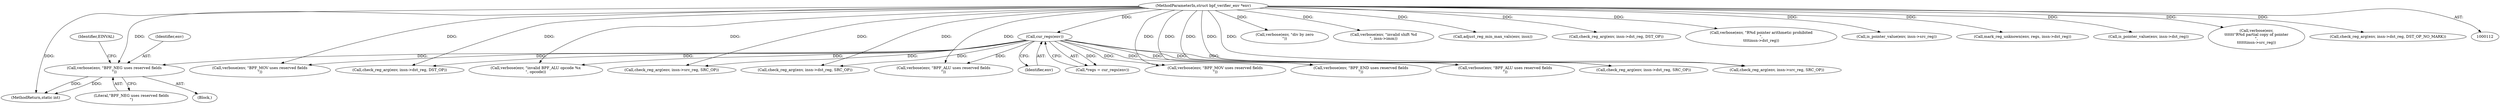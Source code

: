 digraph "0_linux_95a762e2c8c942780948091f8f2a4f32fce1ac6f@pointer" {
"1000169" [label="(Call,verbose(env, \"BPF_NEG uses reserved fields\n\"))"];
"1000119" [label="(Call,cur_regs(env))"];
"1000113" [label="(MethodParameterIn,struct bpf_verifier_env *env)"];
"1000552" [label="(Call,verbose(env, \"div by zero\n\"))"];
"1000603" [label="(Call,verbose(env, \"invalid shift %d\n\", insn->imm))"];
"1000625" [label="(Call,adjust_reg_min_max_vals(env, insn))"];
"1000117" [label="(Call,*regs = cur_regs(env))"];
"1000321" [label="(Call,verbose(env, \"BPF_MOV uses reserved fields\n\"))"];
"1000251" [label="(Call,check_reg_arg(env, insn->dst_reg, DST_OP))"];
"1000329" [label="(Call,check_reg_arg(env, insn->dst_reg, DST_OP))"];
"1000168" [label="(Block,)"];
"1000240" [label="(Call,verbose(env, \"R%d pointer arithmetic prohibited\n\",\n\t\t\t\tinsn->dst_reg))"];
"1000171" [label="(Literal,\"BPF_NEG uses reserved fields\n\")"];
"1000113" [label="(MethodParameterIn,struct bpf_verifier_env *env)"];
"1000449" [label="(Call,verbose(env, \"invalid BPF_ALU opcode %x\n\", opcode))"];
"1000288" [label="(Call,verbose(env, \"BPF_MOV uses reserved fields\n\"))"];
"1000169" [label="(Call,verbose(env, \"BPF_NEG uses reserved fields\n\"))"];
"1000170" [label="(Identifier,env)"];
"1000119" [label="(Call,cur_regs(env))"];
"1000120" [label="(Identifier,env)"];
"1000479" [label="(Call,verbose(env, \"BPF_ALU uses reserved fields\n\"))"];
"1000174" [label="(Identifier,EINVAL)"];
"1000296" [label="(Call,check_reg_arg(env, insn->src_reg, SRC_OP))"];
"1000487" [label="(Call,check_reg_arg(env, insn->src_reg, SRC_OP))"];
"1000223" [label="(Call,check_reg_arg(env, insn->dst_reg, SRC_OP))"];
"1000215" [label="(Call,verbose(env, \"BPF_END uses reserved fields\n\"))"];
"1000378" [label="(Call,is_pointer_value(env, insn->src_reg))"];
"1000630" [label="(MethodReturn,static int)"];
"1000393" [label="(Call,mark_reg_unknown(env, regs, insn->dst_reg))"];
"1000512" [label="(Call,verbose(env, \"BPF_ALU uses reserved fields\n\"))"];
"1000520" [label="(Call,check_reg_arg(env, insn->dst_reg, SRC_OP))"];
"1000234" [label="(Call,is_pointer_value(env, insn->dst_reg))"];
"1000384" [label="(Call,verbose(env,\n\t\t\t\t\t\t\"R%d partial copy of pointer\n\",\n\t\t\t\t\t\tinsn->src_reg))"];
"1000614" [label="(Call,check_reg_arg(env, insn->dst_reg, DST_OP_NO_MARK))"];
"1000169" -> "1000168"  [label="AST: "];
"1000169" -> "1000171"  [label="CFG: "];
"1000170" -> "1000169"  [label="AST: "];
"1000171" -> "1000169"  [label="AST: "];
"1000174" -> "1000169"  [label="CFG: "];
"1000169" -> "1000630"  [label="DDG: "];
"1000169" -> "1000630"  [label="DDG: "];
"1000119" -> "1000169"  [label="DDG: "];
"1000113" -> "1000169"  [label="DDG: "];
"1000119" -> "1000117"  [label="AST: "];
"1000119" -> "1000120"  [label="CFG: "];
"1000120" -> "1000119"  [label="AST: "];
"1000117" -> "1000119"  [label="CFG: "];
"1000119" -> "1000117"  [label="DDG: "];
"1000113" -> "1000119"  [label="DDG: "];
"1000119" -> "1000215"  [label="DDG: "];
"1000119" -> "1000223"  [label="DDG: "];
"1000119" -> "1000288"  [label="DDG: "];
"1000119" -> "1000296"  [label="DDG: "];
"1000119" -> "1000321"  [label="DDG: "];
"1000119" -> "1000329"  [label="DDG: "];
"1000119" -> "1000449"  [label="DDG: "];
"1000119" -> "1000479"  [label="DDG: "];
"1000119" -> "1000487"  [label="DDG: "];
"1000119" -> "1000512"  [label="DDG: "];
"1000119" -> "1000520"  [label="DDG: "];
"1000113" -> "1000112"  [label="AST: "];
"1000113" -> "1000630"  [label="DDG: "];
"1000113" -> "1000215"  [label="DDG: "];
"1000113" -> "1000223"  [label="DDG: "];
"1000113" -> "1000234"  [label="DDG: "];
"1000113" -> "1000240"  [label="DDG: "];
"1000113" -> "1000251"  [label="DDG: "];
"1000113" -> "1000288"  [label="DDG: "];
"1000113" -> "1000296"  [label="DDG: "];
"1000113" -> "1000321"  [label="DDG: "];
"1000113" -> "1000329"  [label="DDG: "];
"1000113" -> "1000378"  [label="DDG: "];
"1000113" -> "1000384"  [label="DDG: "];
"1000113" -> "1000393"  [label="DDG: "];
"1000113" -> "1000449"  [label="DDG: "];
"1000113" -> "1000479"  [label="DDG: "];
"1000113" -> "1000487"  [label="DDG: "];
"1000113" -> "1000512"  [label="DDG: "];
"1000113" -> "1000520"  [label="DDG: "];
"1000113" -> "1000552"  [label="DDG: "];
"1000113" -> "1000603"  [label="DDG: "];
"1000113" -> "1000614"  [label="DDG: "];
"1000113" -> "1000625"  [label="DDG: "];
}
